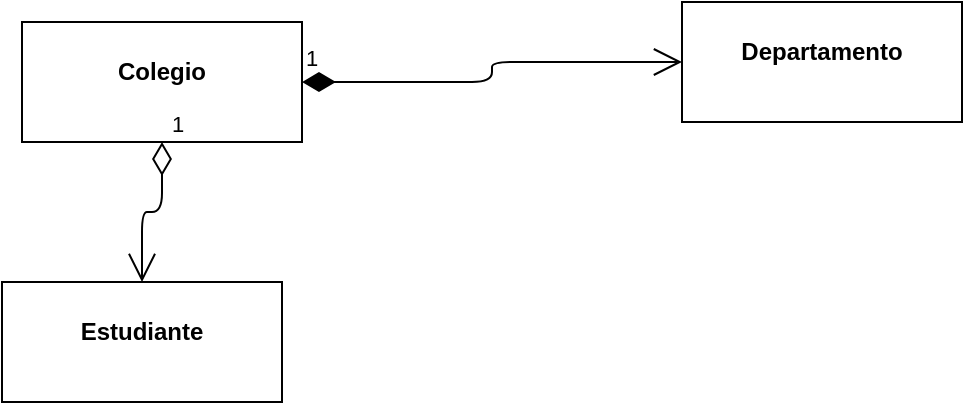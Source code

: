 <mxfile pages="1" version="11.2.2" type="device"><diagram id="x0_rBQ8CjB4YVlvgBHSk" name="Page-1"><mxGraphModel dx="868" dy="421" grid="1" gridSize="10" guides="1" tooltips="1" connect="1" arrows="1" fold="1" page="1" pageScale="1" pageWidth="827" pageHeight="1169" math="0" shadow="0"><root><mxCell id="0"/><mxCell id="1" parent="0"/><mxCell id="3FwP_rQc_QeAWdfEJed_-1" value="&lt;p style=&quot;margin: 0px ; margin-top: 4px ; text-align: center&quot;&gt;&lt;br&gt;&lt;b&gt;Colegio&lt;/b&gt;&lt;/p&gt;" style="verticalAlign=top;align=left;overflow=fill;fontSize=12;fontFamily=Helvetica;html=1;" vertex="1" parent="1"><mxGeometry x="60" y="40" width="140" height="60" as="geometry"/></mxCell><mxCell id="3FwP_rQc_QeAWdfEJed_-2" value="&lt;p style=&quot;margin: 0px ; margin-top: 4px ; text-align: center&quot;&gt;&lt;br&gt;&lt;b&gt;Estudiante&lt;/b&gt;&lt;/p&gt;" style="verticalAlign=top;align=left;overflow=fill;fontSize=12;fontFamily=Helvetica;html=1;" vertex="1" parent="1"><mxGeometry x="50" y="170" width="140" height="60" as="geometry"/></mxCell><mxCell id="3FwP_rQc_QeAWdfEJed_-3" value="&lt;p style=&quot;margin: 0px ; margin-top: 4px ; text-align: center&quot;&gt;&lt;br&gt;&lt;b&gt;Departamento&lt;/b&gt;&lt;/p&gt;" style="verticalAlign=top;align=left;overflow=fill;fontSize=12;fontFamily=Helvetica;html=1;" vertex="1" parent="1"><mxGeometry x="390" y="30" width="140" height="60" as="geometry"/></mxCell><mxCell id="3FwP_rQc_QeAWdfEJed_-4" value="1" style="endArrow=open;html=1;endSize=12;startArrow=diamondThin;startSize=14;startFill=0;edgeStyle=orthogonalEdgeStyle;align=left;verticalAlign=bottom;" edge="1" parent="1" source="3FwP_rQc_QeAWdfEJed_-1" target="3FwP_rQc_QeAWdfEJed_-2"><mxGeometry x="-1" y="3" relative="1" as="geometry"><mxPoint x="50" y="250" as="sourcePoint"/><mxPoint x="210" y="250" as="targetPoint"/></mxGeometry></mxCell><mxCell id="3FwP_rQc_QeAWdfEJed_-5" value="1" style="endArrow=open;html=1;endSize=12;startArrow=diamondThin;startSize=14;startFill=1;edgeStyle=orthogonalEdgeStyle;align=left;verticalAlign=bottom;" edge="1" parent="1" source="3FwP_rQc_QeAWdfEJed_-1" target="3FwP_rQc_QeAWdfEJed_-3"><mxGeometry x="-1" y="3" relative="1" as="geometry"><mxPoint x="50" y="250" as="sourcePoint"/><mxPoint x="210" y="250" as="targetPoint"/></mxGeometry></mxCell></root></mxGraphModel></diagram></mxfile>